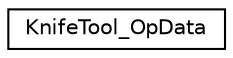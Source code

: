 digraph G
{
  edge [fontname="Helvetica",fontsize="10",labelfontname="Helvetica",labelfontsize="10"];
  node [fontname="Helvetica",fontsize="10",shape=record];
  rankdir=LR;
  Node1 [label="KnifeTool_OpData",height=0.2,width=0.4,color="black", fillcolor="white", style="filled",URL="$da/d09/structKnifeTool__OpData.html"];
}
